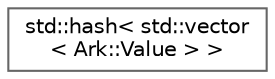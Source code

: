 digraph "Graphical Class Hierarchy"
{
 // INTERACTIVE_SVG=YES
 // LATEX_PDF_SIZE
  bgcolor="transparent";
  edge [fontname=Helvetica,fontsize=10,labelfontname=Helvetica,labelfontsize=10];
  node [fontname=Helvetica,fontsize=10,shape=box,height=0.2,width=0.4];
  rankdir="LR";
  Node0 [id="Node000000",label="std::hash\< std::vector\l\< Ark::Value \> \>",height=0.2,width=0.4,color="grey40", fillcolor="white", style="filled",URL="$d4/d54/structstd_1_1hash_3_01std_1_1vector_3_01Ark_1_1Value_01_4_01_4.html",tooltip=" "];
}
